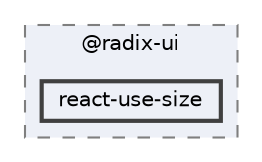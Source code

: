 digraph "C:/Users/arisc/OneDrive/Documents/GitHub/FINAL/EcoEats-Project/node_modules/@radix-ui/react-use-size"
{
 // LATEX_PDF_SIZE
  bgcolor="transparent";
  edge [fontname=Helvetica,fontsize=10,labelfontname=Helvetica,labelfontsize=10];
  node [fontname=Helvetica,fontsize=10,shape=box,height=0.2,width=0.4];
  compound=true
  subgraph clusterdir_ab62ad447ec992f2fe79c76b760e4d1f {
    graph [ bgcolor="#edf0f7", pencolor="grey50", label="@radix-ui", fontname=Helvetica,fontsize=10 style="filled,dashed", URL="dir_ab62ad447ec992f2fe79c76b760e4d1f.html",tooltip=""]
  dir_cd8d6d27b379a4da40630c9e44775c9d [label="react-use-size", fillcolor="#edf0f7", color="grey25", style="filled,bold", URL="dir_cd8d6d27b379a4da40630c9e44775c9d.html",tooltip=""];
  }
}
